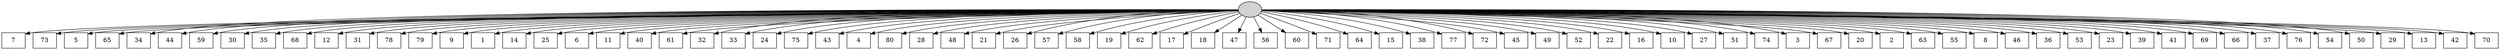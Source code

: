 digraph G {
0[style=filled, fillcolor=grey82, label=""];
1[shape=box,style=filled, fillcolor=white,label="7\n"];
2[shape=box,style=filled, fillcolor=white,label="73\n"];
3[shape=box,style=filled, fillcolor=white,label="5\n"];
4[shape=box,style=filled, fillcolor=white,label="65\n"];
5[shape=box,style=filled, fillcolor=white,label="34\n"];
6[shape=box,style=filled, fillcolor=white,label="44\n"];
7[shape=box,style=filled, fillcolor=white,label="59\n"];
8[shape=box,style=filled, fillcolor=white,label="30\n"];
9[shape=box,style=filled, fillcolor=white,label="35\n"];
10[shape=box,style=filled, fillcolor=white,label="68\n"];
11[shape=box,style=filled, fillcolor=white,label="12\n"];
12[shape=box,style=filled, fillcolor=white,label="31\n"];
13[shape=box,style=filled, fillcolor=white,label="78\n"];
14[shape=box,style=filled, fillcolor=white,label="79\n"];
15[shape=box,style=filled, fillcolor=white,label="9\n"];
16[shape=box,style=filled, fillcolor=white,label="1\n"];
17[shape=box,style=filled, fillcolor=white,label="14\n"];
18[shape=box,style=filled, fillcolor=white,label="25\n"];
19[shape=box,style=filled, fillcolor=white,label="6\n"];
20[shape=box,style=filled, fillcolor=white,label="11\n"];
21[shape=box,style=filled, fillcolor=white,label="40\n"];
22[shape=box,style=filled, fillcolor=white,label="61\n"];
23[shape=box,style=filled, fillcolor=white,label="32\n"];
24[shape=box,style=filled, fillcolor=white,label="33\n"];
25[shape=box,style=filled, fillcolor=white,label="24\n"];
26[shape=box,style=filled, fillcolor=white,label="75\n"];
27[shape=box,style=filled, fillcolor=white,label="43\n"];
28[shape=box,style=filled, fillcolor=white,label="4\n"];
29[shape=box,style=filled, fillcolor=white,label="80\n"];
30[shape=box,style=filled, fillcolor=white,label="28\n"];
31[shape=box,style=filled, fillcolor=white,label="48\n"];
32[shape=box,style=filled, fillcolor=white,label="21\n"];
33[shape=box,style=filled, fillcolor=white,label="26\n"];
34[shape=box,style=filled, fillcolor=white,label="57\n"];
35[shape=box,style=filled, fillcolor=white,label="58\n"];
36[shape=box,style=filled, fillcolor=white,label="19\n"];
37[shape=box,style=filled, fillcolor=white,label="62\n"];
38[shape=box,style=filled, fillcolor=white,label="17\n"];
39[shape=box,style=filled, fillcolor=white,label="18\n"];
40[shape=box,style=filled, fillcolor=white,label="47\n"];
41[shape=box,style=filled, fillcolor=white,label="56\n"];
42[shape=box,style=filled, fillcolor=white,label="60\n"];
43[shape=box,style=filled, fillcolor=white,label="71\n"];
44[shape=box,style=filled, fillcolor=white,label="64\n"];
45[shape=box,style=filled, fillcolor=white,label="15\n"];
46[shape=box,style=filled, fillcolor=white,label="38\n"];
47[shape=box,style=filled, fillcolor=white,label="77\n"];
48[shape=box,style=filled, fillcolor=white,label="72\n"];
49[shape=box,style=filled, fillcolor=white,label="45\n"];
50[shape=box,style=filled, fillcolor=white,label="49\n"];
51[shape=box,style=filled, fillcolor=white,label="52\n"];
52[shape=box,style=filled, fillcolor=white,label="22\n"];
53[shape=box,style=filled, fillcolor=white,label="16\n"];
54[shape=box,style=filled, fillcolor=white,label="10\n"];
55[shape=box,style=filled, fillcolor=white,label="27\n"];
56[shape=box,style=filled, fillcolor=white,label="51\n"];
57[shape=box,style=filled, fillcolor=white,label="74\n"];
58[shape=box,style=filled, fillcolor=white,label="3\n"];
59[shape=box,style=filled, fillcolor=white,label="67\n"];
60[shape=box,style=filled, fillcolor=white,label="20\n"];
61[shape=box,style=filled, fillcolor=white,label="2\n"];
62[shape=box,style=filled, fillcolor=white,label="63\n"];
63[shape=box,style=filled, fillcolor=white,label="55\n"];
64[shape=box,style=filled, fillcolor=white,label="8\n"];
65[shape=box,style=filled, fillcolor=white,label="46\n"];
66[shape=box,style=filled, fillcolor=white,label="36\n"];
67[shape=box,style=filled, fillcolor=white,label="53\n"];
68[shape=box,style=filled, fillcolor=white,label="23\n"];
69[shape=box,style=filled, fillcolor=white,label="39\n"];
70[shape=box,style=filled, fillcolor=white,label="41\n"];
71[shape=box,style=filled, fillcolor=white,label="69\n"];
72[shape=box,style=filled, fillcolor=white,label="66\n"];
73[shape=box,style=filled, fillcolor=white,label="37\n"];
74[shape=box,style=filled, fillcolor=white,label="76\n"];
75[shape=box,style=filled, fillcolor=white,label="54\n"];
76[shape=box,style=filled, fillcolor=white,label="50\n"];
77[shape=box,style=filled, fillcolor=white,label="29\n"];
78[shape=box,style=filled, fillcolor=white,label="13\n"];
79[shape=box,style=filled, fillcolor=white,label="42\n"];
80[shape=box,style=filled, fillcolor=white,label="70\n"];
0->1 ;
0->2 ;
0->3 ;
0->4 ;
0->5 ;
0->6 ;
0->7 ;
0->8 ;
0->9 ;
0->10 ;
0->11 ;
0->12 ;
0->13 ;
0->14 ;
0->15 ;
0->16 ;
0->17 ;
0->18 ;
0->19 ;
0->20 ;
0->21 ;
0->22 ;
0->23 ;
0->24 ;
0->25 ;
0->26 ;
0->27 ;
0->28 ;
0->29 ;
0->30 ;
0->31 ;
0->32 ;
0->33 ;
0->34 ;
0->35 ;
0->36 ;
0->37 ;
0->38 ;
0->39 ;
0->40 ;
0->41 ;
0->42 ;
0->43 ;
0->44 ;
0->45 ;
0->46 ;
0->47 ;
0->48 ;
0->49 ;
0->50 ;
0->51 ;
0->52 ;
0->53 ;
0->54 ;
0->55 ;
0->56 ;
0->57 ;
0->58 ;
0->59 ;
0->60 ;
0->61 ;
0->62 ;
0->63 ;
0->64 ;
0->65 ;
0->66 ;
0->67 ;
0->68 ;
0->69 ;
0->70 ;
0->71 ;
0->72 ;
0->73 ;
0->74 ;
0->75 ;
0->76 ;
0->77 ;
0->78 ;
0->79 ;
0->80 ;
}
